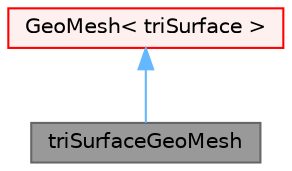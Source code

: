 digraph "triSurfaceGeoMesh"
{
 // LATEX_PDF_SIZE
  bgcolor="transparent";
  edge [fontname=Helvetica,fontsize=10,labelfontname=Helvetica,labelfontsize=10];
  node [fontname=Helvetica,fontsize=10,shape=box,height=0.2,width=0.4];
  Node1 [id="Node000001",label="triSurfaceGeoMesh",height=0.2,width=0.4,color="gray40", fillcolor="grey60", style="filled", fontcolor="black",tooltip="The triSurface GeoMesh (for holding face fields)."];
  Node2 -> Node1 [id="edge1_Node000001_Node000002",dir="back",color="steelblue1",style="solid",tooltip=" "];
  Node2 [id="Node000002",label="GeoMesh\< triSurface \>",height=0.2,width=0.4,color="red", fillcolor="#FFF0F0", style="filled",URL="$classFoam_1_1GeoMesh.html",tooltip=" "];
}
